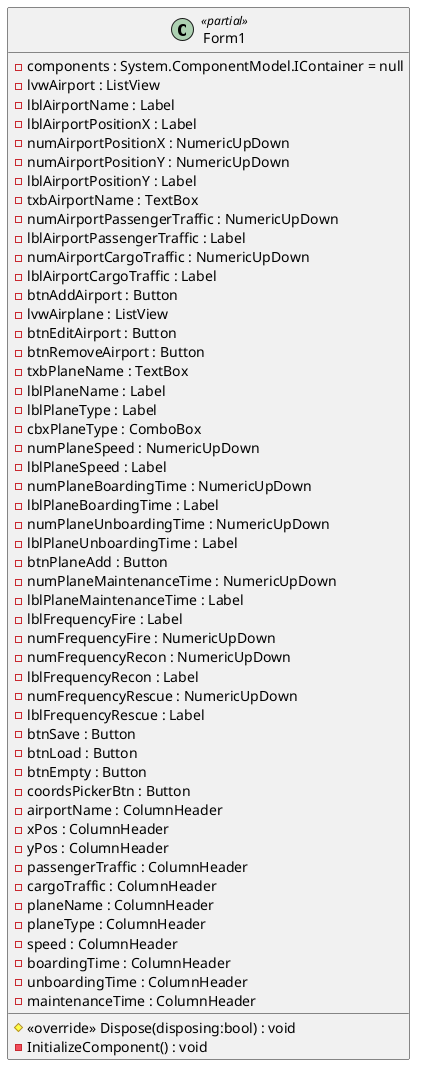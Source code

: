 @startuml
class Form1 <<partial>> {
    - components : System.ComponentModel.IContainer = null
    # <<override>> Dispose(disposing:bool) : void
    - InitializeComponent() : void
    - lvwAirport : ListView
    - lblAirportName : Label
    - lblAirportPositionX : Label
    - numAirportPositionX : NumericUpDown
    - numAirportPositionY : NumericUpDown
    - lblAirportPositionY : Label
    - txbAirportName : TextBox
    - numAirportPassengerTraffic : NumericUpDown
    - lblAirportPassengerTraffic : Label
    - numAirportCargoTraffic : NumericUpDown
    - lblAirportCargoTraffic : Label
    - btnAddAirport : Button
    - lvwAirplane : ListView
    - btnEditAirport : Button
    - btnRemoveAirport : Button
    - txbPlaneName : TextBox
    - lblPlaneName : Label
    - lblPlaneType : Label
    - cbxPlaneType : ComboBox
    - numPlaneSpeed : NumericUpDown
    - lblPlaneSpeed : Label
    - numPlaneBoardingTime : NumericUpDown
    - lblPlaneBoardingTime : Label
    - numPlaneUnboardingTime : NumericUpDown
    - lblPlaneUnboardingTime : Label
    - btnPlaneAdd : Button
    - numPlaneMaintenanceTime : NumericUpDown
    - lblPlaneMaintenanceTime : Label
    - lblFrequencyFire : Label
    - numFrequencyFire : NumericUpDown
    - numFrequencyRecon : NumericUpDown
    - lblFrequencyRecon : Label
    - numFrequencyRescue : NumericUpDown
    - lblFrequencyRescue : Label
    - btnSave : Button
    - btnLoad : Button
    - btnEmpty : Button
    - coordsPickerBtn : Button
    - airportName : ColumnHeader
    - xPos : ColumnHeader
    - yPos : ColumnHeader
    - passengerTraffic : ColumnHeader
    - cargoTraffic : ColumnHeader
    - planeName : ColumnHeader
    - planeType : ColumnHeader
    - speed : ColumnHeader
    - boardingTime : ColumnHeader
    - unboardingTime : ColumnHeader
    - maintenanceTime : ColumnHeader
}
@enduml
